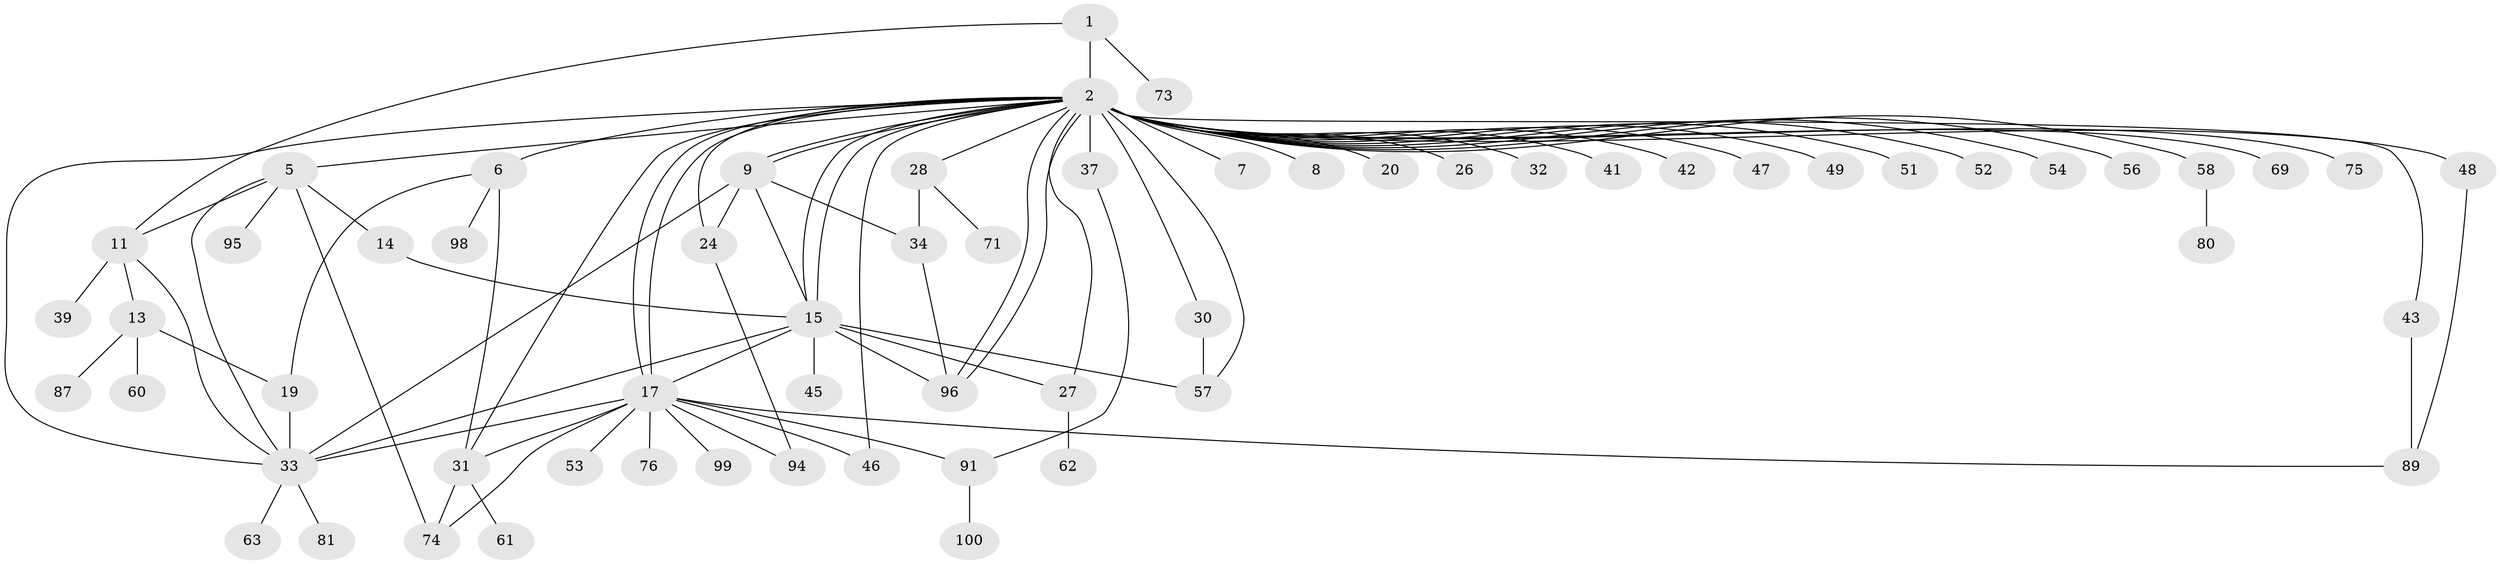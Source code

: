 // original degree distribution, {4: 0.10655737704918032, 30: 0.00819672131147541, 15: 0.00819672131147541, 21: 0.00819672131147541, 7: 0.00819672131147541, 5: 0.04918032786885246, 2: 0.22950819672131148, 8: 0.01639344262295082, 3: 0.13114754098360656, 13: 0.00819672131147541, 1: 0.39344262295081966, 10: 0.00819672131147541, 6: 0.02459016393442623}
// Generated by graph-tools (version 1.1) at 2025/14/03/09/25 04:14:32]
// undirected, 61 vertices, 91 edges
graph export_dot {
graph [start="1"]
  node [color=gray90,style=filled];
  1;
  2 [super="+55+113+122+115+38+3"];
  5 [super="+12"];
  6 [super="+72"];
  7;
  8 [super="+117"];
  9 [super="+103+25"];
  11;
  13;
  14;
  15 [super="+22+29+70+40"];
  17 [super="+18"];
  19 [super="+44+90"];
  20;
  24;
  26;
  27 [super="+68"];
  28;
  30;
  31 [super="+77"];
  32 [super="+121"];
  33 [super="+35"];
  34;
  37 [super="+88"];
  39 [super="+85"];
  41 [super="+59"];
  42;
  43 [super="+50+92"];
  45;
  46 [super="+110"];
  47;
  48 [super="+111+67"];
  49;
  51;
  52;
  53;
  54;
  56;
  57 [super="+104"];
  58;
  60;
  61 [super="+120"];
  62;
  63;
  69;
  71;
  73;
  74;
  75 [super="+119"];
  76;
  80;
  81;
  87;
  89;
  91;
  94;
  95;
  96;
  98;
  99;
  100;
  1 -- 2 [weight=2];
  1 -- 11;
  1 -- 73;
  2 -- 9 [weight=4];
  2 -- 9;
  2 -- 15 [weight=6];
  2 -- 15;
  2 -- 17;
  2 -- 17;
  2 -- 20;
  2 -- 24 [weight=2];
  2 -- 27;
  2 -- 30;
  2 -- 31;
  2 -- 37 [weight=3];
  2 -- 46;
  2 -- 47;
  2 -- 51 [weight=2];
  2 -- 58;
  2 -- 96;
  2 -- 96;
  2 -- 33;
  2 -- 6 [weight=2];
  2 -- 5 [weight=2];
  2 -- 7 [weight=2];
  2 -- 8;
  2 -- 69;
  2 -- 75;
  2 -- 26 [weight=2];
  2 -- 28;
  2 -- 32;
  2 -- 41 [weight=2];
  2 -- 42;
  2 -- 43;
  2 -- 48 [weight=3];
  2 -- 49;
  2 -- 52;
  2 -- 54;
  2 -- 56;
  2 -- 57;
  5 -- 11;
  5 -- 14;
  5 -- 74;
  5 -- 95;
  5 -- 33;
  6 -- 98;
  6 -- 31;
  6 -- 19;
  9 -- 15;
  9 -- 34 [weight=2];
  9 -- 33;
  9 -- 24;
  11 -- 13;
  11 -- 33;
  11 -- 39;
  13 -- 19;
  13 -- 60;
  13 -- 87;
  14 -- 15;
  15 -- 33 [weight=2];
  15 -- 45;
  15 -- 57;
  15 -- 96;
  15 -- 27;
  15 -- 17;
  17 -- 46;
  17 -- 53;
  17 -- 74;
  17 -- 89;
  17 -- 31;
  17 -- 33;
  17 -- 99;
  17 -- 91;
  17 -- 76;
  17 -- 94;
  19 -- 33;
  24 -- 94;
  27 -- 62;
  28 -- 34;
  28 -- 71;
  30 -- 57;
  31 -- 61;
  31 -- 74;
  33 -- 63;
  33 -- 81;
  34 -- 96;
  37 -- 91;
  43 -- 89;
  48 -- 89;
  58 -- 80;
  91 -- 100;
}
